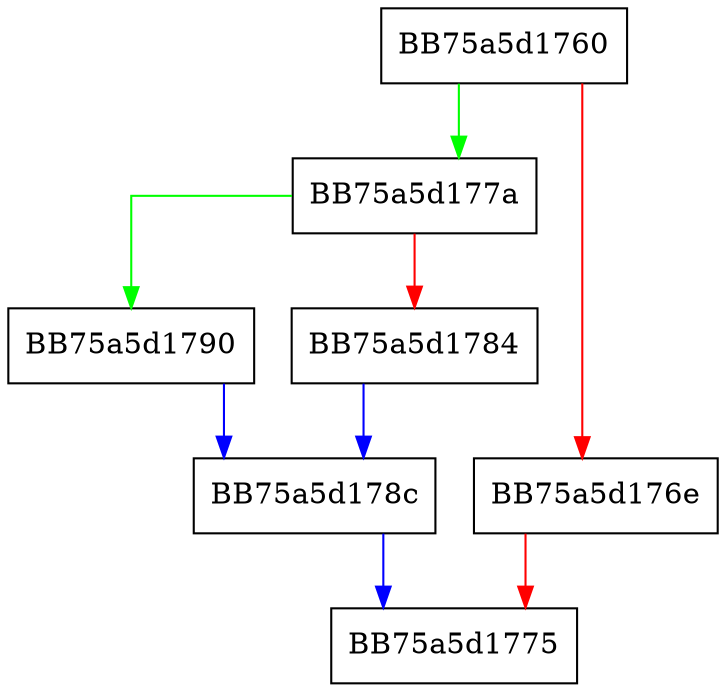 digraph add {
  node [shape="box"];
  graph [splines=ortho];
  BB75a5d1760 -> BB75a5d177a [color="green"];
  BB75a5d1760 -> BB75a5d176e [color="red"];
  BB75a5d176e -> BB75a5d1775 [color="red"];
  BB75a5d177a -> BB75a5d1790 [color="green"];
  BB75a5d177a -> BB75a5d1784 [color="red"];
  BB75a5d1784 -> BB75a5d178c [color="blue"];
  BB75a5d178c -> BB75a5d1775 [color="blue"];
  BB75a5d1790 -> BB75a5d178c [color="blue"];
}